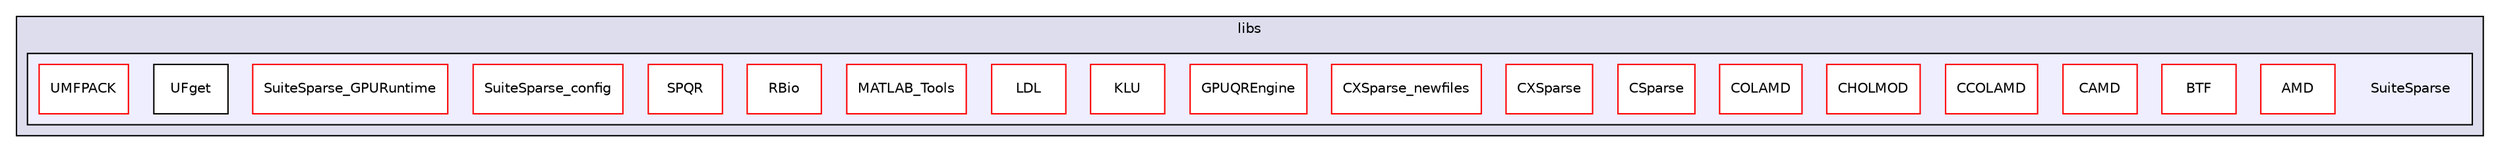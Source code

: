 digraph "libs/SuiteSparse" {
  compound=true
  node [ fontsize="10", fontname="Helvetica"];
  edge [ labelfontsize="10", labelfontname="Helvetica"];
  subgraph clusterdir_6719ab1f1f7655efc2fa43f7eb574fd1 {
    graph [ bgcolor="#ddddee", pencolor="black", label="libs" fontname="Helvetica", fontsize="10", URL="dir_6719ab1f1f7655efc2fa43f7eb574fd1.html"]
  subgraph clusterdir_bb3805179b22f9bf6cb2257a07012dea {
    graph [ bgcolor="#eeeeff", pencolor="black", label="" URL="dir_bb3805179b22f9bf6cb2257a07012dea.html"];
    dir_bb3805179b22f9bf6cb2257a07012dea [shape=plaintext label="SuiteSparse"];
    dir_43db01af4e5692b2aa200aa25dfacbca [shape=box label="AMD" color="red" fillcolor="white" style="filled" URL="dir_43db01af4e5692b2aa200aa25dfacbca.html"];
    dir_c9b26402059c5e982d23cbe1f4cb82a8 [shape=box label="BTF" color="red" fillcolor="white" style="filled" URL="dir_c9b26402059c5e982d23cbe1f4cb82a8.html"];
    dir_0d2f14468283fe2e16dc4d572860ced4 [shape=box label="CAMD" color="red" fillcolor="white" style="filled" URL="dir_0d2f14468283fe2e16dc4d572860ced4.html"];
    dir_6f4826a659bb3257cdd3cd8b31c2ca85 [shape=box label="CCOLAMD" color="red" fillcolor="white" style="filled" URL="dir_6f4826a659bb3257cdd3cd8b31c2ca85.html"];
    dir_1715615f3f6e7394862de293d3809de9 [shape=box label="CHOLMOD" color="red" fillcolor="white" style="filled" URL="dir_1715615f3f6e7394862de293d3809de9.html"];
    dir_265ba06133edbcca18c37a2dab9ff575 [shape=box label="COLAMD" color="red" fillcolor="white" style="filled" URL="dir_265ba06133edbcca18c37a2dab9ff575.html"];
    dir_0f336e6ede37c704aa6a878bd9e9be5e [shape=box label="CSparse" color="red" fillcolor="white" style="filled" URL="dir_0f336e6ede37c704aa6a878bd9e9be5e.html"];
    dir_0e12e647490e8d189a9c8b720f02e403 [shape=box label="CXSparse" color="red" fillcolor="white" style="filled" URL="dir_0e12e647490e8d189a9c8b720f02e403.html"];
    dir_d7c04fa715a2e1447df40bc9cc9441e9 [shape=box label="CXSparse_newfiles" color="red" fillcolor="white" style="filled" URL="dir_d7c04fa715a2e1447df40bc9cc9441e9.html"];
    dir_d27d2ee587f9bc588e0aca8b67015012 [shape=box label="GPUQREngine" color="red" fillcolor="white" style="filled" URL="dir_d27d2ee587f9bc588e0aca8b67015012.html"];
    dir_5f5d892bb5db00d33e22891ab42b16a7 [shape=box label="KLU" color="red" fillcolor="white" style="filled" URL="dir_5f5d892bb5db00d33e22891ab42b16a7.html"];
    dir_60ced514b82df02e73714f44ea944942 [shape=box label="LDL" color="red" fillcolor="white" style="filled" URL="dir_60ced514b82df02e73714f44ea944942.html"];
    dir_0e1e4a5b9440aa22d8a417c9c4950190 [shape=box label="MATLAB_Tools" color="red" fillcolor="white" style="filled" URL="dir_0e1e4a5b9440aa22d8a417c9c4950190.html"];
    dir_35c220e147717a868e96ee3f1334ef93 [shape=box label="RBio" color="red" fillcolor="white" style="filled" URL="dir_35c220e147717a868e96ee3f1334ef93.html"];
    dir_efe2ac6361686a257678b46eee7692bd [shape=box label="SPQR" color="red" fillcolor="white" style="filled" URL="dir_efe2ac6361686a257678b46eee7692bd.html"];
    dir_9e03afe33296f70fc457943b97b0c871 [shape=box label="SuiteSparse_config" color="red" fillcolor="white" style="filled" URL="dir_9e03afe33296f70fc457943b97b0c871.html"];
    dir_991afbc2219cd78f62f37fccfe6a4643 [shape=box label="SuiteSparse_GPURuntime" color="red" fillcolor="white" style="filled" URL="dir_991afbc2219cd78f62f37fccfe6a4643.html"];
    dir_47055bbce8b7b0fbda7c233d69bc98ce [shape=box label="UFget" color="black" fillcolor="white" style="filled" URL="dir_47055bbce8b7b0fbda7c233d69bc98ce.html"];
    dir_48adbbb77cd47947e6f70368d656f2e1 [shape=box label="UMFPACK" color="red" fillcolor="white" style="filled" URL="dir_48adbbb77cd47947e6f70368d656f2e1.html"];
  }
  }
}
